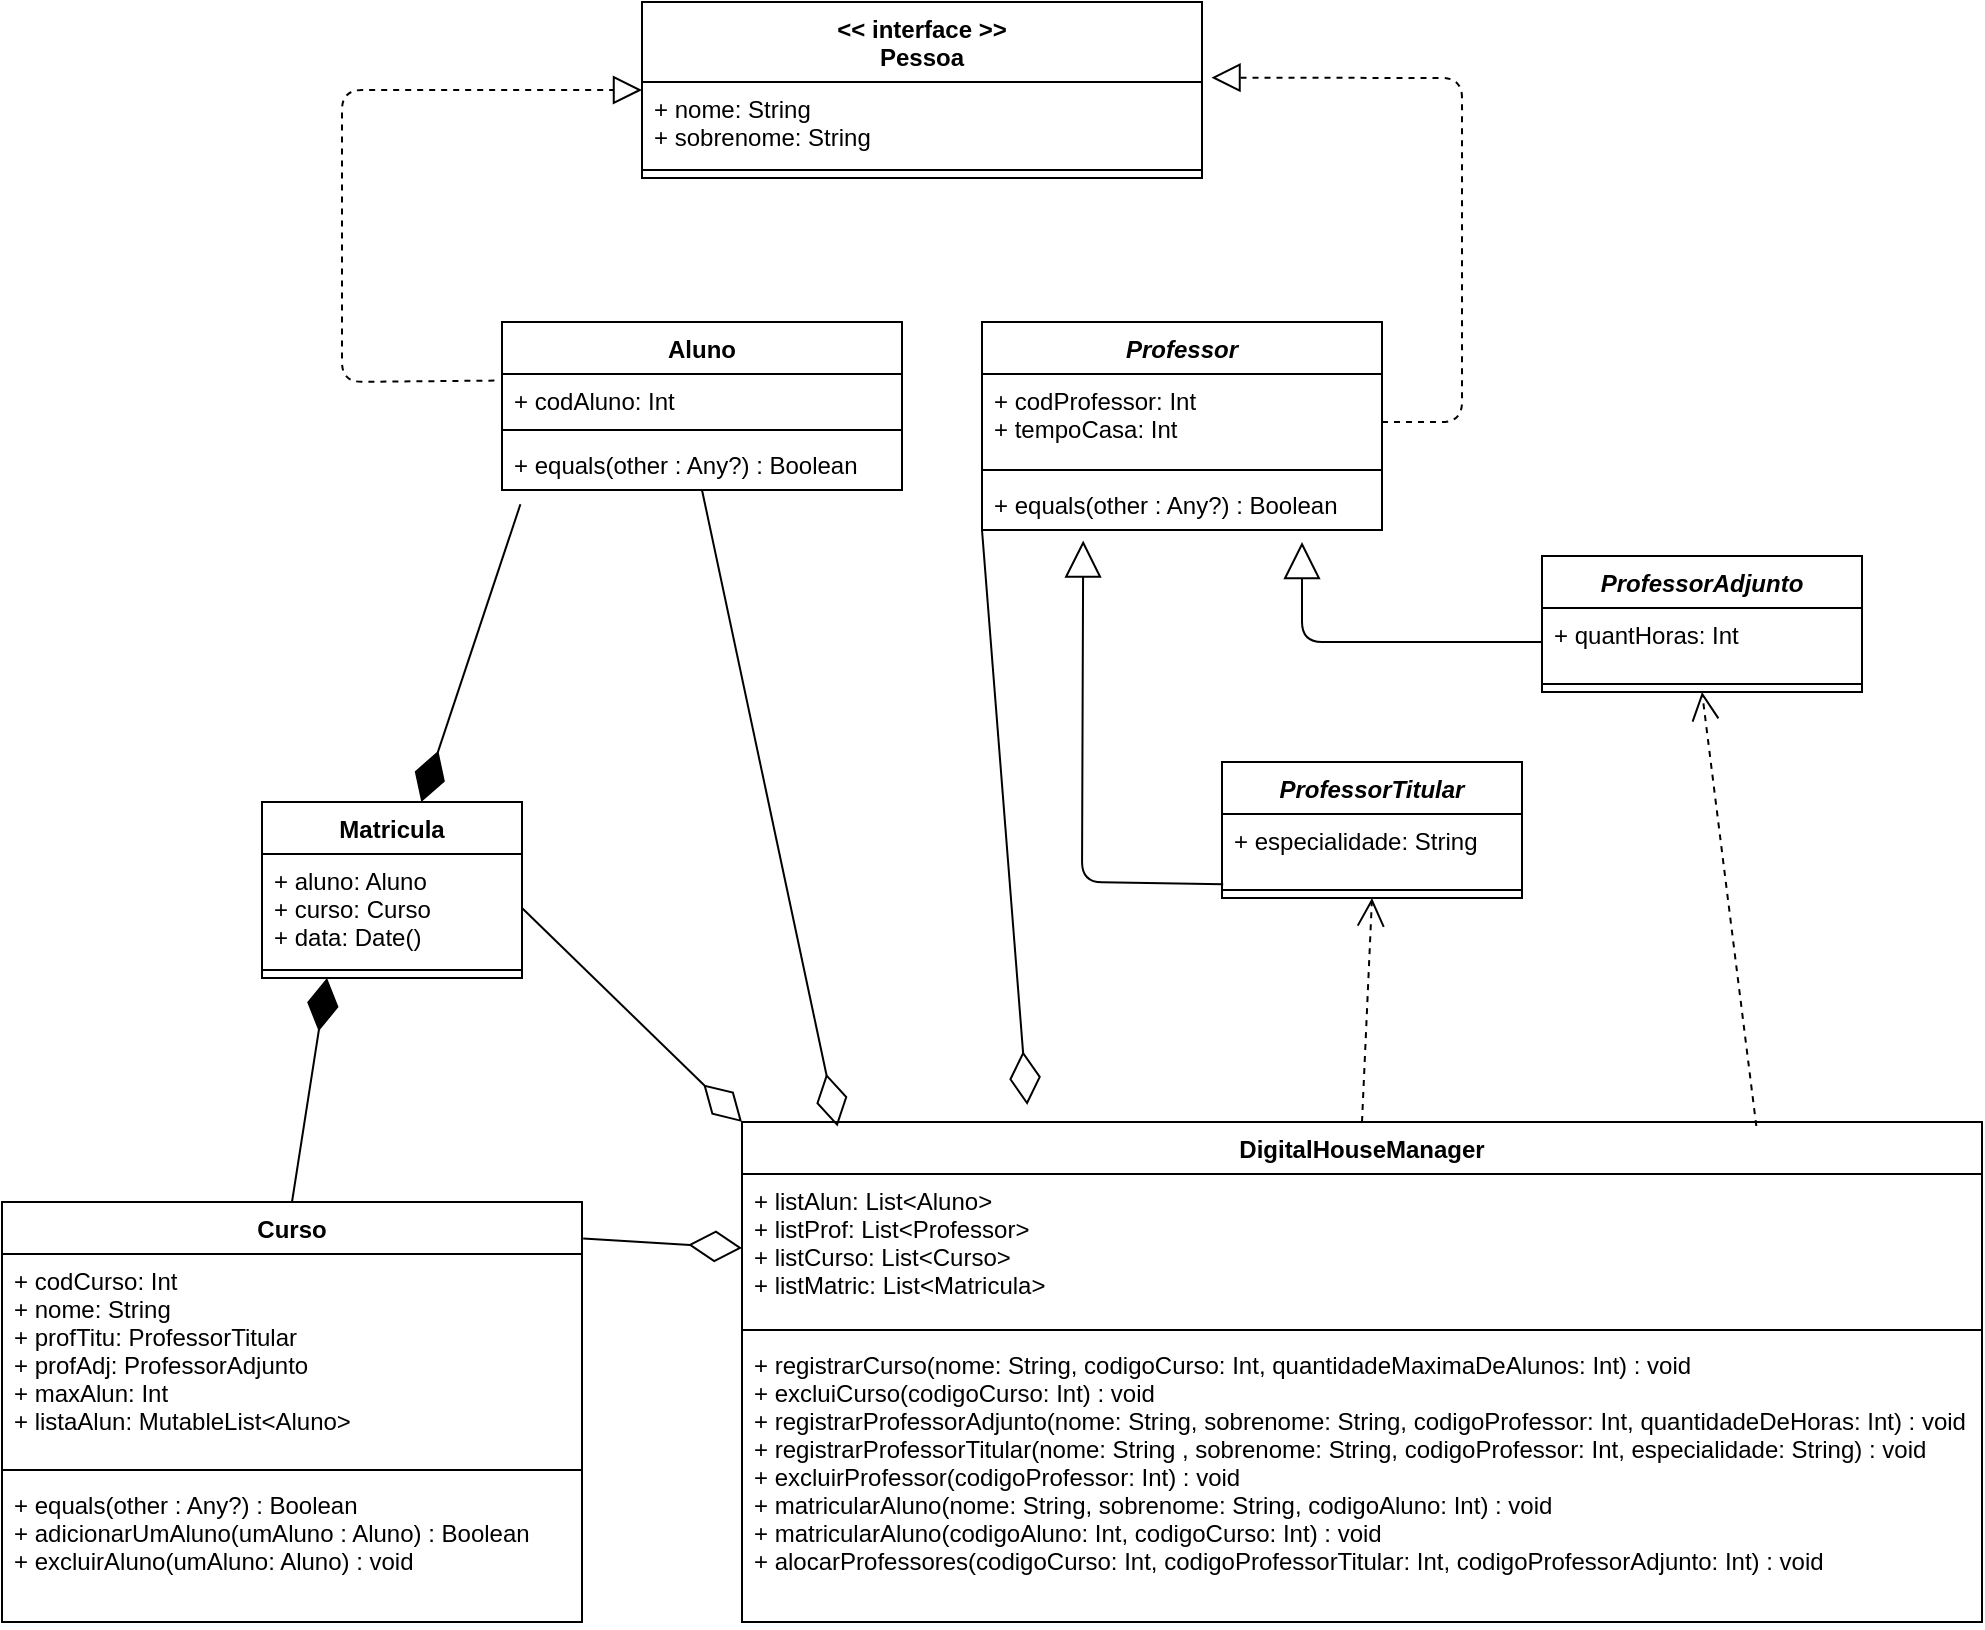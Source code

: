 <?xml version="1.0" encoding="UTF-8"?>
<mxfile version="13.7.5" type="google"><diagram id="TrO-ONN2h8IGn3uoQb14" name="Page-1"><mxGraphModel dx="2885" dy="706" grid="1" gridSize="10" guides="1" tooltips="1" connect="1" arrows="1" fold="1" page="1" pageScale="1" pageWidth="827" pageHeight="1169" math="0" shadow="0"><root><mxCell id="0"/><mxCell id="1" parent="0"/><mxCell id="xcGgXUWZbgT9KdPOlIlW-14" value="&lt;&lt; interface &gt;&gt;&#10;Pessoa" style="swimlane;fontStyle=1;align=center;verticalAlign=top;childLayout=stackLayout;horizontal=1;startSize=40;horizontalStack=0;resizeParent=1;resizeParentMax=0;resizeLast=0;collapsible=1;marginBottom=0;" parent="1" vertex="1"><mxGeometry x="-610" y="240" width="280" height="88" as="geometry"/></mxCell><mxCell id="xcGgXUWZbgT9KdPOlIlW-15" value="+ nome: String&#10;+ sobrenome: String" style="text;strokeColor=none;fillColor=none;align=left;verticalAlign=top;spacingLeft=4;spacingRight=4;overflow=hidden;rotatable=0;points=[[0,0.5],[1,0.5]];portConstraint=eastwest;" parent="xcGgXUWZbgT9KdPOlIlW-14" vertex="1"><mxGeometry y="40" width="280" height="40" as="geometry"/></mxCell><mxCell id="xcGgXUWZbgT9KdPOlIlW-16" value="" style="line;strokeWidth=1;fillColor=none;align=left;verticalAlign=middle;spacingTop=-1;spacingLeft=3;spacingRight=3;rotatable=0;labelPosition=right;points=[];portConstraint=eastwest;" parent="xcGgXUWZbgT9KdPOlIlW-14" vertex="1"><mxGeometry y="80" width="280" height="8" as="geometry"/></mxCell><mxCell id="KWw5PhTLBtFxSv6nTma5-6" value="" style="endArrow=block;dashed=1;endFill=0;endSize=12;html=1;exitX=-0.019;exitY=0.137;exitDx=0;exitDy=0;exitPerimeter=0;entryX=0;entryY=0.5;entryDx=0;entryDy=0;" edge="1" parent="1" source="coKJ4FbDAw2btyWbEVKV-6" target="xcGgXUWZbgT9KdPOlIlW-14"><mxGeometry width="160" relative="1" as="geometry"><mxPoint x="-620" y="460" as="sourcePoint"/><mxPoint x="-720" y="320" as="targetPoint"/><Array as="points"><mxPoint x="-760" y="430"/><mxPoint x="-760" y="284"/></Array></mxGeometry></mxCell><mxCell id="coKJ4FbDAw2btyWbEVKV-5" value="Aluno" style="swimlane;fontStyle=1;align=center;verticalAlign=top;childLayout=stackLayout;horizontal=1;startSize=26;horizontalStack=0;resizeParent=1;resizeParentMax=0;resizeLast=0;collapsible=1;marginBottom=0;" parent="1" vertex="1"><mxGeometry x="-680" y="400" width="200" height="84" as="geometry"/></mxCell><mxCell id="coKJ4FbDAw2btyWbEVKV-6" value="+ codAluno: Int&#10;" style="text;strokeColor=none;fillColor=none;align=left;verticalAlign=top;spacingLeft=4;spacingRight=4;overflow=hidden;rotatable=0;points=[[0,0.5],[1,0.5]];portConstraint=eastwest;" parent="coKJ4FbDAw2btyWbEVKV-5" vertex="1"><mxGeometry y="26" width="200" height="24" as="geometry"/></mxCell><mxCell id="coKJ4FbDAw2btyWbEVKV-7" value="" style="line;strokeWidth=1;fillColor=none;align=left;verticalAlign=middle;spacingTop=-1;spacingLeft=3;spacingRight=3;rotatable=0;labelPosition=right;points=[];portConstraint=eastwest;" parent="coKJ4FbDAw2btyWbEVKV-5" vertex="1"><mxGeometry y="50" width="200" height="8" as="geometry"/></mxCell><mxCell id="coKJ4FbDAw2btyWbEVKV-8" value="+ equals(other : Any?) : Boolean" style="text;strokeColor=none;fillColor=none;align=left;verticalAlign=top;spacingLeft=4;spacingRight=4;overflow=hidden;rotatable=0;points=[[0,0.5],[1,0.5]];portConstraint=eastwest;" parent="coKJ4FbDAw2btyWbEVKV-5" vertex="1"><mxGeometry y="58" width="200" height="26" as="geometry"/></mxCell><mxCell id="xcGgXUWZbgT9KdPOlIlW-10" value="Professor" style="swimlane;fontStyle=3;align=center;verticalAlign=top;childLayout=stackLayout;horizontal=1;startSize=26;horizontalStack=0;resizeParent=1;resizeParentMax=0;resizeLast=0;collapsible=1;marginBottom=0;" parent="1" vertex="1"><mxGeometry x="-440" y="400" width="200" height="104" as="geometry"/></mxCell><mxCell id="xcGgXUWZbgT9KdPOlIlW-11" value="+ codProfessor: Int&#10;+ tempoCasa: Int" style="text;strokeColor=none;fillColor=none;align=left;verticalAlign=top;spacingLeft=4;spacingRight=4;overflow=hidden;rotatable=0;points=[[0,0.5],[1,0.5]];portConstraint=eastwest;" parent="xcGgXUWZbgT9KdPOlIlW-10" vertex="1"><mxGeometry y="26" width="200" height="44" as="geometry"/></mxCell><mxCell id="xcGgXUWZbgT9KdPOlIlW-12" value="" style="line;strokeWidth=1;fillColor=none;align=left;verticalAlign=middle;spacingTop=-1;spacingLeft=3;spacingRight=3;rotatable=0;labelPosition=right;points=[];portConstraint=eastwest;" parent="xcGgXUWZbgT9KdPOlIlW-10" vertex="1"><mxGeometry y="70" width="200" height="8" as="geometry"/></mxCell><mxCell id="xcGgXUWZbgT9KdPOlIlW-13" value="+ equals(other : Any?) : Boolean" style="text;strokeColor=none;fillColor=none;align=left;verticalAlign=top;spacingLeft=4;spacingRight=4;overflow=hidden;rotatable=0;points=[[0,0.5],[1,0.5]];portConstraint=eastwest;" parent="xcGgXUWZbgT9KdPOlIlW-10" vertex="1"><mxGeometry y="78" width="200" height="26" as="geometry"/></mxCell><mxCell id="KWw5PhTLBtFxSv6nTma5-7" value="" style="endArrow=block;dashed=1;endFill=0;endSize=12;html=1;entryX=1.017;entryY=-0.054;entryDx=0;entryDy=0;entryPerimeter=0;" edge="1" parent="1" target="xcGgXUWZbgT9KdPOlIlW-15"><mxGeometry width="160" relative="1" as="geometry"><mxPoint x="-240" y="450" as="sourcePoint"/><mxPoint x="-80" y="450" as="targetPoint"/><Array as="points"><mxPoint x="-200" y="450"/><mxPoint x="-200" y="278"/></Array></mxGeometry></mxCell><mxCell id="KWw5PhTLBtFxSv6nTma5-8" value="" style="endArrow=block;endSize=16;endFill=0;html=1;exitX=0;exitY=0.5;exitDx=0;exitDy=0;" edge="1" parent="1" source="xcGgXUWZbgT9KdPOlIlW-33"><mxGeometry x="1" y="-270" width="160" relative="1" as="geometry"><mxPoint x="-360" y="653" as="sourcePoint"/><mxPoint x="-280" y="510" as="targetPoint"/><Array as="points"><mxPoint x="-280" y="560"/></Array><mxPoint x="-60" y="-170" as="offset"/></mxGeometry></mxCell><mxCell id="xcGgXUWZbgT9KdPOlIlW-32" value="ProfessorAdjunto" style="swimlane;fontStyle=3;align=center;verticalAlign=top;childLayout=stackLayout;horizontal=1;startSize=26;horizontalStack=0;resizeParent=1;resizeParentMax=0;resizeLast=0;collapsible=1;marginBottom=0;" parent="1" vertex="1"><mxGeometry x="-160" y="517" width="160" height="68" as="geometry"/></mxCell><mxCell id="xcGgXUWZbgT9KdPOlIlW-33" value="+ quantHoras: Int&#10;" style="text;strokeColor=none;fillColor=none;align=left;verticalAlign=top;spacingLeft=4;spacingRight=4;overflow=hidden;rotatable=0;points=[[0,0.5],[1,0.5]];portConstraint=eastwest;" parent="xcGgXUWZbgT9KdPOlIlW-32" vertex="1"><mxGeometry y="26" width="160" height="34" as="geometry"/></mxCell><mxCell id="xcGgXUWZbgT9KdPOlIlW-34" value="" style="line;strokeWidth=1;fillColor=none;align=left;verticalAlign=middle;spacingTop=-1;spacingLeft=3;spacingRight=3;rotatable=0;labelPosition=right;points=[];portConstraint=eastwest;" parent="xcGgXUWZbgT9KdPOlIlW-32" vertex="1"><mxGeometry y="60" width="160" height="8" as="geometry"/></mxCell><mxCell id="KWw5PhTLBtFxSv6nTma5-9" value="" style="endArrow=block;endSize=16;endFill=0;html=1;entryX=0.253;entryY=1.203;entryDx=0;entryDy=0;entryPerimeter=0;exitX=0.004;exitY=1.034;exitDx=0;exitDy=0;exitPerimeter=0;" edge="1" parent="1" source="xcGgXUWZbgT9KdPOlIlW-23" target="xcGgXUWZbgT9KdPOlIlW-13"><mxGeometry x="1" y="-270" width="160" relative="1" as="geometry"><mxPoint x="-160" y="680" as="sourcePoint"/><mxPoint x="-280" y="620" as="targetPoint"/><Array as="points"><mxPoint x="-390" y="680"/></Array><mxPoint x="-60" y="-170" as="offset"/></mxGeometry></mxCell><mxCell id="xcGgXUWZbgT9KdPOlIlW-22" value="ProfessorTitular" style="swimlane;fontStyle=3;align=center;verticalAlign=top;childLayout=stackLayout;horizontal=1;startSize=26;horizontalStack=0;resizeParent=1;resizeParentMax=0;resizeLast=0;collapsible=1;marginBottom=0;" parent="1" vertex="1"><mxGeometry x="-320" y="620" width="150" height="68" as="geometry"/></mxCell><mxCell id="xcGgXUWZbgT9KdPOlIlW-23" value="+ especialidade: String" style="text;strokeColor=none;fillColor=none;align=left;verticalAlign=top;spacingLeft=4;spacingRight=4;overflow=hidden;rotatable=0;points=[[0,0.5],[1,0.5]];portConstraint=eastwest;" parent="xcGgXUWZbgT9KdPOlIlW-22" vertex="1"><mxGeometry y="26" width="150" height="34" as="geometry"/></mxCell><mxCell id="xcGgXUWZbgT9KdPOlIlW-24" value="" style="line;strokeWidth=1;fillColor=none;align=left;verticalAlign=middle;spacingTop=-1;spacingLeft=3;spacingRight=3;rotatable=0;labelPosition=right;points=[];portConstraint=eastwest;" parent="xcGgXUWZbgT9KdPOlIlW-22" vertex="1"><mxGeometry y="60" width="150" height="8" as="geometry"/></mxCell><mxCell id="lv8_Wfmt2HXlQ69VLynF-1" value="Matricula&#10;" style="swimlane;fontStyle=1;align=center;verticalAlign=top;childLayout=stackLayout;horizontal=1;startSize=26;horizontalStack=0;resizeParent=1;resizeParentMax=0;resizeLast=0;collapsible=1;marginBottom=0;" parent="1" vertex="1"><mxGeometry x="-800" y="640" width="130" height="88" as="geometry"/></mxCell><mxCell id="lv8_Wfmt2HXlQ69VLynF-2" value="+ aluno: Aluno&#10;+ curso: Curso&#10;+ data: Date()" style="text;strokeColor=none;fillColor=none;align=left;verticalAlign=top;spacingLeft=4;spacingRight=4;overflow=hidden;rotatable=0;points=[[0,0.5],[1,0.5]];portConstraint=eastwest;" parent="lv8_Wfmt2HXlQ69VLynF-1" vertex="1"><mxGeometry y="26" width="130" height="54" as="geometry"/></mxCell><mxCell id="lv8_Wfmt2HXlQ69VLynF-3" value="" style="line;strokeWidth=1;fillColor=none;align=left;verticalAlign=middle;spacingTop=-1;spacingLeft=3;spacingRight=3;rotatable=0;labelPosition=right;points=[];portConstraint=eastwest;" parent="lv8_Wfmt2HXlQ69VLynF-1" vertex="1"><mxGeometry y="80" width="130" height="8" as="geometry"/></mxCell><mxCell id="KWw5PhTLBtFxSv6nTma5-11" value="" style="endArrow=diamondThin;endFill=1;endSize=24;html=1;exitX=0.046;exitY=1.275;exitDx=0;exitDy=0;exitPerimeter=0;" edge="1" parent="1" source="coKJ4FbDAw2btyWbEVKV-8" target="lv8_Wfmt2HXlQ69VLynF-1"><mxGeometry width="160" relative="1" as="geometry"><mxPoint x="-740" y="550" as="sourcePoint"/><mxPoint x="-580" y="550" as="targetPoint"/></mxGeometry></mxCell><mxCell id="KWw5PhTLBtFxSv6nTma5-12" value="" style="endArrow=diamondThin;endFill=1;endSize=24;html=1;entryX=0.25;entryY=1;entryDx=0;entryDy=0;exitX=0.5;exitY=0;exitDx=0;exitDy=0;" edge="1" parent="1" source="xcGgXUWZbgT9KdPOlIlW-6" target="lv8_Wfmt2HXlQ69VLynF-1"><mxGeometry width="160" relative="1" as="geometry"><mxPoint x="-810" y="780" as="sourcePoint"/><mxPoint x="-650" y="780" as="targetPoint"/></mxGeometry></mxCell><mxCell id="xcGgXUWZbgT9KdPOlIlW-6" value="Curso" style="swimlane;fontStyle=1;align=center;verticalAlign=top;childLayout=stackLayout;horizontal=1;startSize=26;horizontalStack=0;resizeParent=1;resizeParentMax=0;resizeLast=0;collapsible=1;marginBottom=0;" parent="1" vertex="1"><mxGeometry x="-930" y="840" width="290" height="210" as="geometry"/></mxCell><mxCell id="xcGgXUWZbgT9KdPOlIlW-7" value="+ codCurso: Int&#10;+ nome: String&#10;+ profTitu: ProfessorTitular&#10;+ profAdj: ProfessorAdjunto&#10;+ maxAlun: Int&#10;+ listaAlun: MutableList&lt;Aluno&gt;" style="text;strokeColor=none;fillColor=none;align=left;verticalAlign=top;spacingLeft=4;spacingRight=4;overflow=hidden;rotatable=0;points=[[0,0.5],[1,0.5]];portConstraint=eastwest;" parent="xcGgXUWZbgT9KdPOlIlW-6" vertex="1"><mxGeometry y="26" width="290" height="104" as="geometry"/></mxCell><mxCell id="xcGgXUWZbgT9KdPOlIlW-8" value="" style="line;strokeWidth=1;fillColor=none;align=left;verticalAlign=middle;spacingTop=-1;spacingLeft=3;spacingRight=3;rotatable=0;labelPosition=right;points=[];portConstraint=eastwest;" parent="xcGgXUWZbgT9KdPOlIlW-6" vertex="1"><mxGeometry y="130" width="290" height="8" as="geometry"/></mxCell><mxCell id="xcGgXUWZbgT9KdPOlIlW-9" value="+ equals(other : Any?) : Boolean&#10;+ adicionarUmAluno(umAluno : Aluno) : Boolean&#10;+ excluirAluno(umAluno: Aluno) : void" style="text;strokeColor=none;fillColor=none;align=left;verticalAlign=top;spacingLeft=4;spacingRight=4;overflow=hidden;rotatable=0;points=[[0,0.5],[1,0.5]];portConstraint=eastwest;" parent="xcGgXUWZbgT9KdPOlIlW-6" vertex="1"><mxGeometry y="138" width="290" height="72" as="geometry"/></mxCell><mxCell id="lv8_Wfmt2HXlQ69VLynF-5" value="DigitalHouseManager" style="swimlane;fontStyle=1;align=center;verticalAlign=top;childLayout=stackLayout;horizontal=1;startSize=26;horizontalStack=0;resizeParent=1;resizeParentMax=0;resizeLast=0;collapsible=1;marginBottom=0;" parent="1" vertex="1"><mxGeometry x="-560" y="800" width="620" height="250" as="geometry"/></mxCell><mxCell id="lv8_Wfmt2HXlQ69VLynF-6" value="+ listAlun: List&lt;Aluno&gt;&#10;+ listProf: List&lt;Professor&gt;&#10;+ listCurso: List&lt;Curso&gt;&#10;+ listMatric: List&lt;Matricula&gt;" style="text;strokeColor=none;fillColor=none;align=left;verticalAlign=top;spacingLeft=4;spacingRight=4;overflow=hidden;rotatable=0;points=[[0,0.5],[1,0.5]];portConstraint=eastwest;" parent="lv8_Wfmt2HXlQ69VLynF-5" vertex="1"><mxGeometry y="26" width="620" height="74" as="geometry"/></mxCell><mxCell id="lv8_Wfmt2HXlQ69VLynF-7" value="" style="line;strokeWidth=1;fillColor=none;align=left;verticalAlign=middle;spacingTop=-1;spacingLeft=3;spacingRight=3;rotatable=0;labelPosition=right;points=[];portConstraint=eastwest;" parent="lv8_Wfmt2HXlQ69VLynF-5" vertex="1"><mxGeometry y="100" width="620" height="8" as="geometry"/></mxCell><mxCell id="lv8_Wfmt2HXlQ69VLynF-8" value="+ registrarCurso(nome: String, codigoCurso: Int, quantidadeMaximaDeAlunos: Int) : void&#10;+ excluiCurso(codigoCurso: Int) : void&#10;+ registrarProfessorAdjunto(nome: String, sobrenome: String, codigoProfessor: Int, quantidadeDeHoras: Int) : void&#10;+ registrarProfessorTitular(nome: String , sobrenome: String, codigoProfessor: Int, especialidade: String) : void&#10;+ excluirProfessor(codigoProfessor: Int) : void&#10;+ matricularAluno(nome: String, sobrenome: String, codigoAluno: Int) : void&#10;+ matricularAluno(codigoAluno: Int, codigoCurso: Int) : void&#10;+ alocarProfessores(codigoCurso: Int, codigoProfessorTitular: Int, codigoProfessorAdjunto: Int) : void" style="text;strokeColor=none;fillColor=none;align=left;verticalAlign=top;spacingLeft=4;spacingRight=4;overflow=hidden;rotatable=0;points=[[0,0.5],[1,0.5]];portConstraint=eastwest;" parent="lv8_Wfmt2HXlQ69VLynF-5" vertex="1"><mxGeometry y="108" width="620" height="142" as="geometry"/></mxCell><mxCell id="KWw5PhTLBtFxSv6nTma5-13" value="" style="endArrow=diamondThin;endFill=0;endSize=24;html=1;exitX=0;exitY=1;exitDx=0;exitDy=0;entryX=0.23;entryY=-0.034;entryDx=0;entryDy=0;entryPerimeter=0;" edge="1" parent="1" source="xcGgXUWZbgT9KdPOlIlW-10" target="lv8_Wfmt2HXlQ69VLynF-5"><mxGeometry width="160" relative="1" as="geometry"><mxPoint x="-620" y="610" as="sourcePoint"/><mxPoint x="-460" y="610" as="targetPoint"/></mxGeometry></mxCell><mxCell id="KWw5PhTLBtFxSv6nTma5-14" value="" style="endArrow=diamondThin;endFill=0;endSize=24;html=1;exitX=0.5;exitY=1;exitDx=0;exitDy=0;entryX=0.077;entryY=0.009;entryDx=0;entryDy=0;entryPerimeter=0;" edge="1" parent="1" source="coKJ4FbDAw2btyWbEVKV-5" target="lv8_Wfmt2HXlQ69VLynF-5"><mxGeometry width="160" relative="1" as="geometry"><mxPoint x="-620" y="570" as="sourcePoint"/><mxPoint x="-460" y="570" as="targetPoint"/></mxGeometry></mxCell><mxCell id="KWw5PhTLBtFxSv6nTma5-15" value="" style="endArrow=diamondThin;endFill=0;endSize=24;html=1;exitX=1;exitY=0.5;exitDx=0;exitDy=0;entryX=0;entryY=0;entryDx=0;entryDy=0;" edge="1" parent="1" source="lv8_Wfmt2HXlQ69VLynF-2" target="lv8_Wfmt2HXlQ69VLynF-5"><mxGeometry width="160" relative="1" as="geometry"><mxPoint x="-720" y="780" as="sourcePoint"/><mxPoint x="-560" y="780" as="targetPoint"/></mxGeometry></mxCell><mxCell id="KWw5PhTLBtFxSv6nTma5-16" value="" style="endArrow=diamondThin;endFill=0;endSize=24;html=1;entryX=0;entryY=0.5;entryDx=0;entryDy=0;exitX=1.002;exitY=0.087;exitDx=0;exitDy=0;exitPerimeter=0;" edge="1" parent="1" source="xcGgXUWZbgT9KdPOlIlW-6" target="lv8_Wfmt2HXlQ69VLynF-6"><mxGeometry width="160" relative="1" as="geometry"><mxPoint x="-640" y="920" as="sourcePoint"/><mxPoint x="-480" y="920" as="targetPoint"/></mxGeometry></mxCell><mxCell id="KWw5PhTLBtFxSv6nTma5-17" value="" style="endArrow=open;endSize=12;dashed=1;html=1;exitX=0.5;exitY=0;exitDx=0;exitDy=0;entryX=0.5;entryY=1;entryDx=0;entryDy=0;" edge="1" parent="1" source="lv8_Wfmt2HXlQ69VLynF-5" target="xcGgXUWZbgT9KdPOlIlW-22"><mxGeometry x="0.739" y="-166" width="160" relative="1" as="geometry"><mxPoint x="-240" y="770" as="sourcePoint"/><mxPoint x="-80" y="770" as="targetPoint"/><mxPoint y="-1" as="offset"/></mxGeometry></mxCell><mxCell id="KWw5PhTLBtFxSv6nTma5-18" value="" style="endArrow=open;endSize=12;dashed=1;html=1;exitX=0.818;exitY=0.008;exitDx=0;exitDy=0;entryX=0.5;entryY=1;entryDx=0;entryDy=0;exitPerimeter=0;" edge="1" parent="1" source="lv8_Wfmt2HXlQ69VLynF-5" target="xcGgXUWZbgT9KdPOlIlW-32"><mxGeometry x="0.739" y="-166" width="160" relative="1" as="geometry"><mxPoint x="-240" y="810" as="sourcePoint"/><mxPoint x="-235" y="698" as="targetPoint"/><mxPoint y="-1" as="offset"/></mxGeometry></mxCell></root></mxGraphModel></diagram></mxfile>